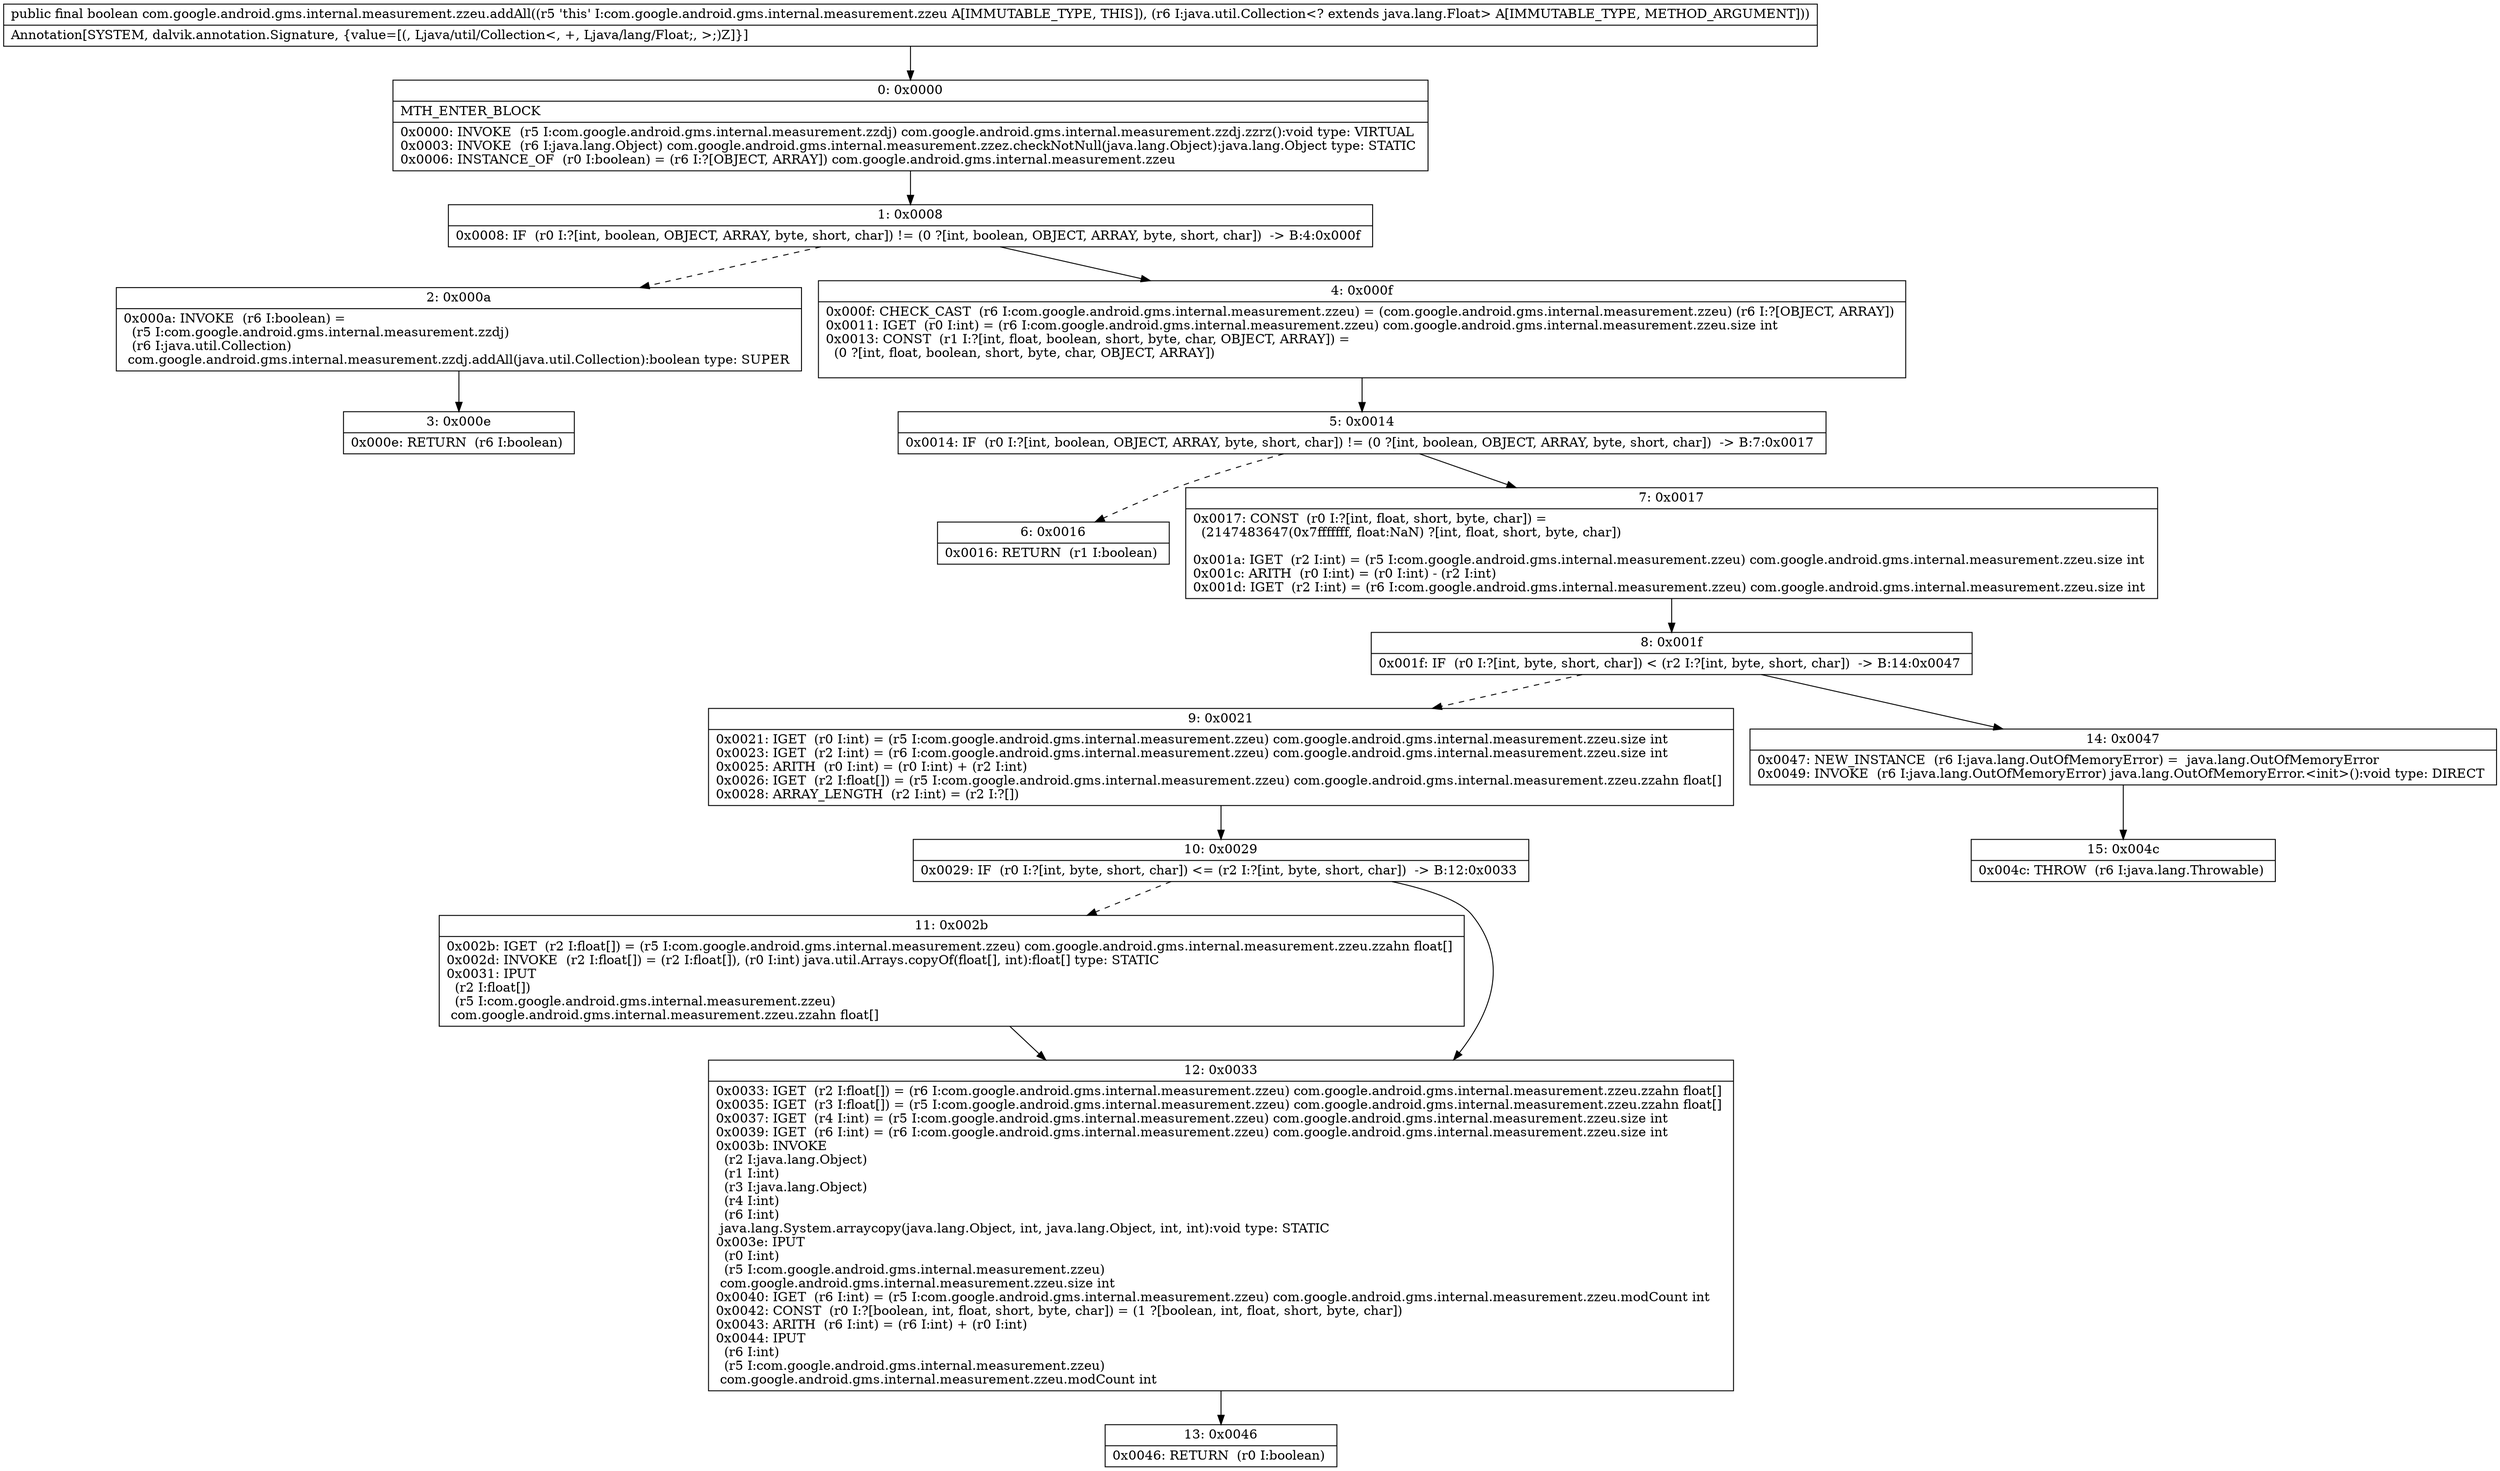 digraph "CFG forcom.google.android.gms.internal.measurement.zzeu.addAll(Ljava\/util\/Collection;)Z" {
Node_0 [shape=record,label="{0\:\ 0x0000|MTH_ENTER_BLOCK\l|0x0000: INVOKE  (r5 I:com.google.android.gms.internal.measurement.zzdj) com.google.android.gms.internal.measurement.zzdj.zzrz():void type: VIRTUAL \l0x0003: INVOKE  (r6 I:java.lang.Object) com.google.android.gms.internal.measurement.zzez.checkNotNull(java.lang.Object):java.lang.Object type: STATIC \l0x0006: INSTANCE_OF  (r0 I:boolean) = (r6 I:?[OBJECT, ARRAY]) com.google.android.gms.internal.measurement.zzeu \l}"];
Node_1 [shape=record,label="{1\:\ 0x0008|0x0008: IF  (r0 I:?[int, boolean, OBJECT, ARRAY, byte, short, char]) != (0 ?[int, boolean, OBJECT, ARRAY, byte, short, char])  \-\> B:4:0x000f \l}"];
Node_2 [shape=record,label="{2\:\ 0x000a|0x000a: INVOKE  (r6 I:boolean) = \l  (r5 I:com.google.android.gms.internal.measurement.zzdj)\l  (r6 I:java.util.Collection)\l com.google.android.gms.internal.measurement.zzdj.addAll(java.util.Collection):boolean type: SUPER \l}"];
Node_3 [shape=record,label="{3\:\ 0x000e|0x000e: RETURN  (r6 I:boolean) \l}"];
Node_4 [shape=record,label="{4\:\ 0x000f|0x000f: CHECK_CAST  (r6 I:com.google.android.gms.internal.measurement.zzeu) = (com.google.android.gms.internal.measurement.zzeu) (r6 I:?[OBJECT, ARRAY]) \l0x0011: IGET  (r0 I:int) = (r6 I:com.google.android.gms.internal.measurement.zzeu) com.google.android.gms.internal.measurement.zzeu.size int \l0x0013: CONST  (r1 I:?[int, float, boolean, short, byte, char, OBJECT, ARRAY]) = \l  (0 ?[int, float, boolean, short, byte, char, OBJECT, ARRAY])\l \l}"];
Node_5 [shape=record,label="{5\:\ 0x0014|0x0014: IF  (r0 I:?[int, boolean, OBJECT, ARRAY, byte, short, char]) != (0 ?[int, boolean, OBJECT, ARRAY, byte, short, char])  \-\> B:7:0x0017 \l}"];
Node_6 [shape=record,label="{6\:\ 0x0016|0x0016: RETURN  (r1 I:boolean) \l}"];
Node_7 [shape=record,label="{7\:\ 0x0017|0x0017: CONST  (r0 I:?[int, float, short, byte, char]) = \l  (2147483647(0x7fffffff, float:NaN) ?[int, float, short, byte, char])\l \l0x001a: IGET  (r2 I:int) = (r5 I:com.google.android.gms.internal.measurement.zzeu) com.google.android.gms.internal.measurement.zzeu.size int \l0x001c: ARITH  (r0 I:int) = (r0 I:int) \- (r2 I:int) \l0x001d: IGET  (r2 I:int) = (r6 I:com.google.android.gms.internal.measurement.zzeu) com.google.android.gms.internal.measurement.zzeu.size int \l}"];
Node_8 [shape=record,label="{8\:\ 0x001f|0x001f: IF  (r0 I:?[int, byte, short, char]) \< (r2 I:?[int, byte, short, char])  \-\> B:14:0x0047 \l}"];
Node_9 [shape=record,label="{9\:\ 0x0021|0x0021: IGET  (r0 I:int) = (r5 I:com.google.android.gms.internal.measurement.zzeu) com.google.android.gms.internal.measurement.zzeu.size int \l0x0023: IGET  (r2 I:int) = (r6 I:com.google.android.gms.internal.measurement.zzeu) com.google.android.gms.internal.measurement.zzeu.size int \l0x0025: ARITH  (r0 I:int) = (r0 I:int) + (r2 I:int) \l0x0026: IGET  (r2 I:float[]) = (r5 I:com.google.android.gms.internal.measurement.zzeu) com.google.android.gms.internal.measurement.zzeu.zzahn float[] \l0x0028: ARRAY_LENGTH  (r2 I:int) = (r2 I:?[]) \l}"];
Node_10 [shape=record,label="{10\:\ 0x0029|0x0029: IF  (r0 I:?[int, byte, short, char]) \<= (r2 I:?[int, byte, short, char])  \-\> B:12:0x0033 \l}"];
Node_11 [shape=record,label="{11\:\ 0x002b|0x002b: IGET  (r2 I:float[]) = (r5 I:com.google.android.gms.internal.measurement.zzeu) com.google.android.gms.internal.measurement.zzeu.zzahn float[] \l0x002d: INVOKE  (r2 I:float[]) = (r2 I:float[]), (r0 I:int) java.util.Arrays.copyOf(float[], int):float[] type: STATIC \l0x0031: IPUT  \l  (r2 I:float[])\l  (r5 I:com.google.android.gms.internal.measurement.zzeu)\l com.google.android.gms.internal.measurement.zzeu.zzahn float[] \l}"];
Node_12 [shape=record,label="{12\:\ 0x0033|0x0033: IGET  (r2 I:float[]) = (r6 I:com.google.android.gms.internal.measurement.zzeu) com.google.android.gms.internal.measurement.zzeu.zzahn float[] \l0x0035: IGET  (r3 I:float[]) = (r5 I:com.google.android.gms.internal.measurement.zzeu) com.google.android.gms.internal.measurement.zzeu.zzahn float[] \l0x0037: IGET  (r4 I:int) = (r5 I:com.google.android.gms.internal.measurement.zzeu) com.google.android.gms.internal.measurement.zzeu.size int \l0x0039: IGET  (r6 I:int) = (r6 I:com.google.android.gms.internal.measurement.zzeu) com.google.android.gms.internal.measurement.zzeu.size int \l0x003b: INVOKE  \l  (r2 I:java.lang.Object)\l  (r1 I:int)\l  (r3 I:java.lang.Object)\l  (r4 I:int)\l  (r6 I:int)\l java.lang.System.arraycopy(java.lang.Object, int, java.lang.Object, int, int):void type: STATIC \l0x003e: IPUT  \l  (r0 I:int)\l  (r5 I:com.google.android.gms.internal.measurement.zzeu)\l com.google.android.gms.internal.measurement.zzeu.size int \l0x0040: IGET  (r6 I:int) = (r5 I:com.google.android.gms.internal.measurement.zzeu) com.google.android.gms.internal.measurement.zzeu.modCount int \l0x0042: CONST  (r0 I:?[boolean, int, float, short, byte, char]) = (1 ?[boolean, int, float, short, byte, char]) \l0x0043: ARITH  (r6 I:int) = (r6 I:int) + (r0 I:int) \l0x0044: IPUT  \l  (r6 I:int)\l  (r5 I:com.google.android.gms.internal.measurement.zzeu)\l com.google.android.gms.internal.measurement.zzeu.modCount int \l}"];
Node_13 [shape=record,label="{13\:\ 0x0046|0x0046: RETURN  (r0 I:boolean) \l}"];
Node_14 [shape=record,label="{14\:\ 0x0047|0x0047: NEW_INSTANCE  (r6 I:java.lang.OutOfMemoryError) =  java.lang.OutOfMemoryError \l0x0049: INVOKE  (r6 I:java.lang.OutOfMemoryError) java.lang.OutOfMemoryError.\<init\>():void type: DIRECT \l}"];
Node_15 [shape=record,label="{15\:\ 0x004c|0x004c: THROW  (r6 I:java.lang.Throwable) \l}"];
MethodNode[shape=record,label="{public final boolean com.google.android.gms.internal.measurement.zzeu.addAll((r5 'this' I:com.google.android.gms.internal.measurement.zzeu A[IMMUTABLE_TYPE, THIS]), (r6 I:java.util.Collection\<? extends java.lang.Float\> A[IMMUTABLE_TYPE, METHOD_ARGUMENT]))  | Annotation[SYSTEM, dalvik.annotation.Signature, \{value=[(, Ljava\/util\/Collection\<, +, Ljava\/lang\/Float;, \>;)Z]\}]\l}"];
MethodNode -> Node_0;
Node_0 -> Node_1;
Node_1 -> Node_2[style=dashed];
Node_1 -> Node_4;
Node_2 -> Node_3;
Node_4 -> Node_5;
Node_5 -> Node_6[style=dashed];
Node_5 -> Node_7;
Node_7 -> Node_8;
Node_8 -> Node_9[style=dashed];
Node_8 -> Node_14;
Node_9 -> Node_10;
Node_10 -> Node_11[style=dashed];
Node_10 -> Node_12;
Node_11 -> Node_12;
Node_12 -> Node_13;
Node_14 -> Node_15;
}

